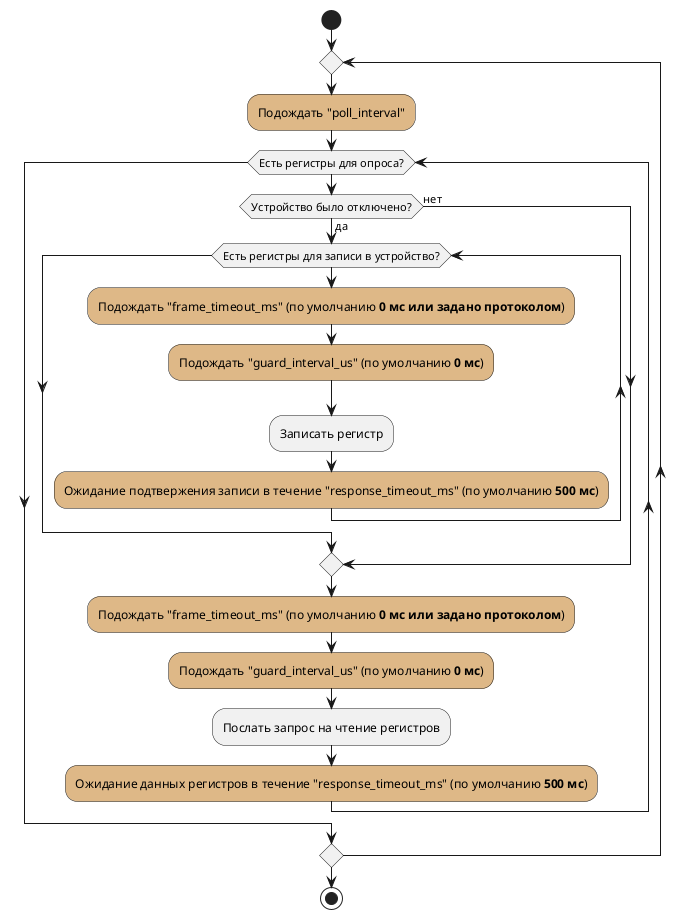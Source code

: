 @startuml Timeouts

start

repeat
    #BurlyWood :Подождать "poll_interval";
    while (Есть регистры для опроса?)
        if (Устройство было отключено?) then (да)
            while (Есть регистры для записи в устройство?)
                #BurlyWood :Подождать "frame_timeout_ms" (по умолчанию **0 мс или задано протоколом**);
                #BurlyWood :Подождать "guard_interval_us" (по умолчанию **0 мс**);
                :Записать регистр;
                #BurlyWood :Ожидание подтвержения записи в течение "response_timeout_ms" (по умолчанию **500 мс**);
            endwhile
        else (нет)
        endif
        #BurlyWood :Подождать "frame_timeout_ms" (по умолчанию **0 мс или задано протоколом**);
        #BurlyWood :Подождать "guard_interval_us" (по умолчанию **0 мс**);
        :Послать запрос на чтение регистров;
        #BurlyWood :Ожидание данных регистров в течение "response_timeout_ms" (по умолчанию **500 мс**);
    endwhile
repeat while ()

stop

@enduml